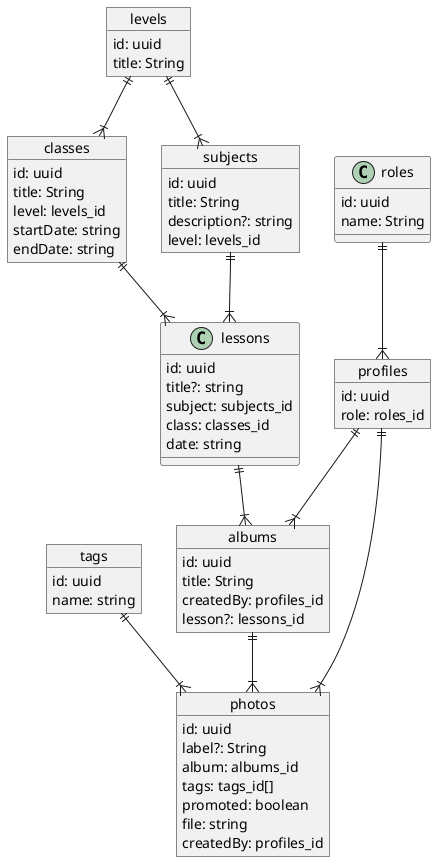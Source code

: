 @startuml

object profiles {
    id: uuid
    role: roles_id
}
roles ||--|{ profiles

object roles {
    id: uuid
    name: String
}

object albums {
    id: uuid
    title: String
    createdBy: profiles_id
    lesson?: lessons_id
}
profiles ||--|{ albums
lessons ||--|{ albums

object tags {
    id: uuid
    name: string
}

object photos {
    id: uuid
    label?: String
    album: albums_id
    tags: tags_id[]
    promoted: boolean
    file: string
    createdBy: profiles_id
}
albums ||--|{ photos
tags ||--|{ photos
profiles ||--|{ photos

object levels {
    id: uuid
    title: String
}

object classes {
    id: uuid
    title: String
    level: levels_id
    startDate: string
    endDate: string
}
levels ||--|{ classes

object subjects {
    id: uuid
    title: String
    description?: string
    level: levels_id
}
levels ||--|{ subjects

object lessons {
    id: uuid
    title?: string
    subject: subjects_id
    class: classes_id
    date: string
}
classes ||--|{ lessons
subjects ||--|{ lessons

@enduml

